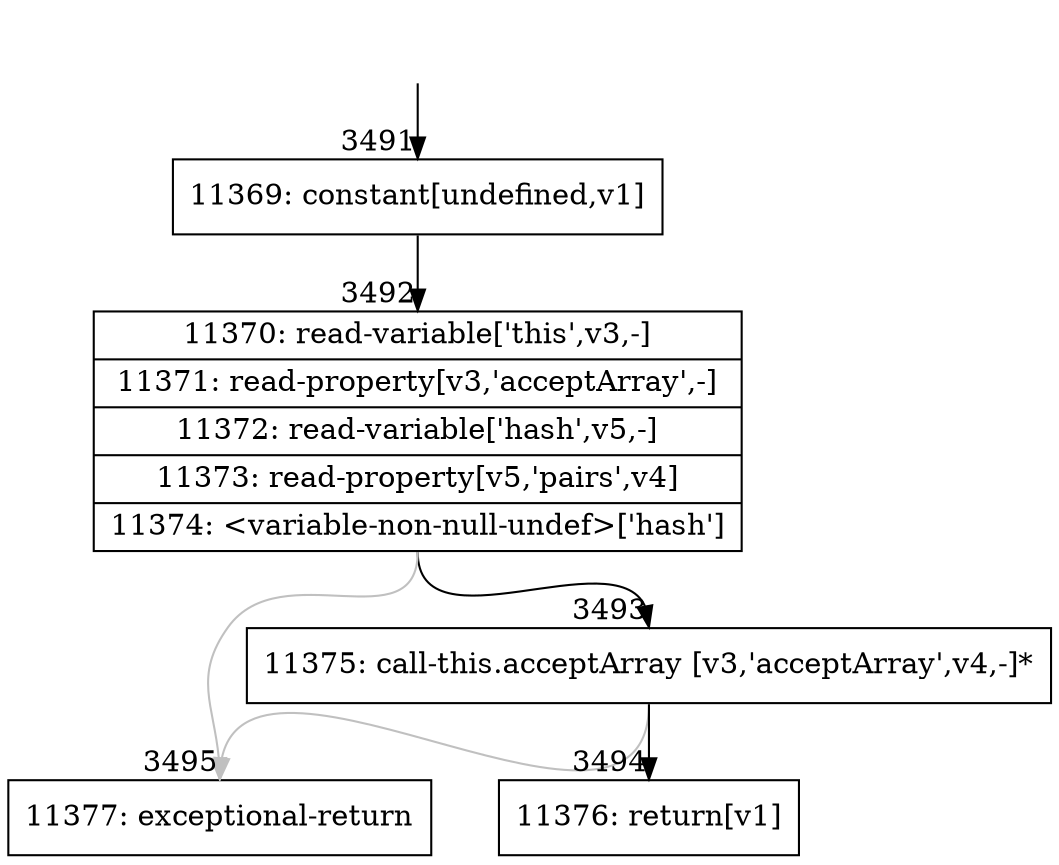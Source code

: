 digraph {
rankdir="TD"
BB_entry124[shape=none,label=""];
BB_entry124 -> BB3491 [tailport=s, headport=n, headlabel="    3491"]
BB3491 [shape=record label="{11369: constant[undefined,v1]}" ] 
BB3491 -> BB3492 [tailport=s, headport=n, headlabel="      3492"]
BB3492 [shape=record label="{11370: read-variable['this',v3,-]|11371: read-property[v3,'acceptArray',-]|11372: read-variable['hash',v5,-]|11373: read-property[v5,'pairs',v4]|11374: \<variable-non-null-undef\>['hash']}" ] 
BB3492 -> BB3493 [tailport=s, headport=n, headlabel="      3493"]
BB3492 -> BB3495 [tailport=s, headport=n, color=gray, headlabel="      3495"]
BB3493 [shape=record label="{11375: call-this.acceptArray [v3,'acceptArray',v4,-]*}" ] 
BB3493 -> BB3494 [tailport=s, headport=n, headlabel="      3494"]
BB3493 -> BB3495 [tailport=s, headport=n, color=gray]
BB3494 [shape=record label="{11376: return[v1]}" ] 
BB3495 [shape=record label="{11377: exceptional-return}" ] 
//#$~ 1555
}
